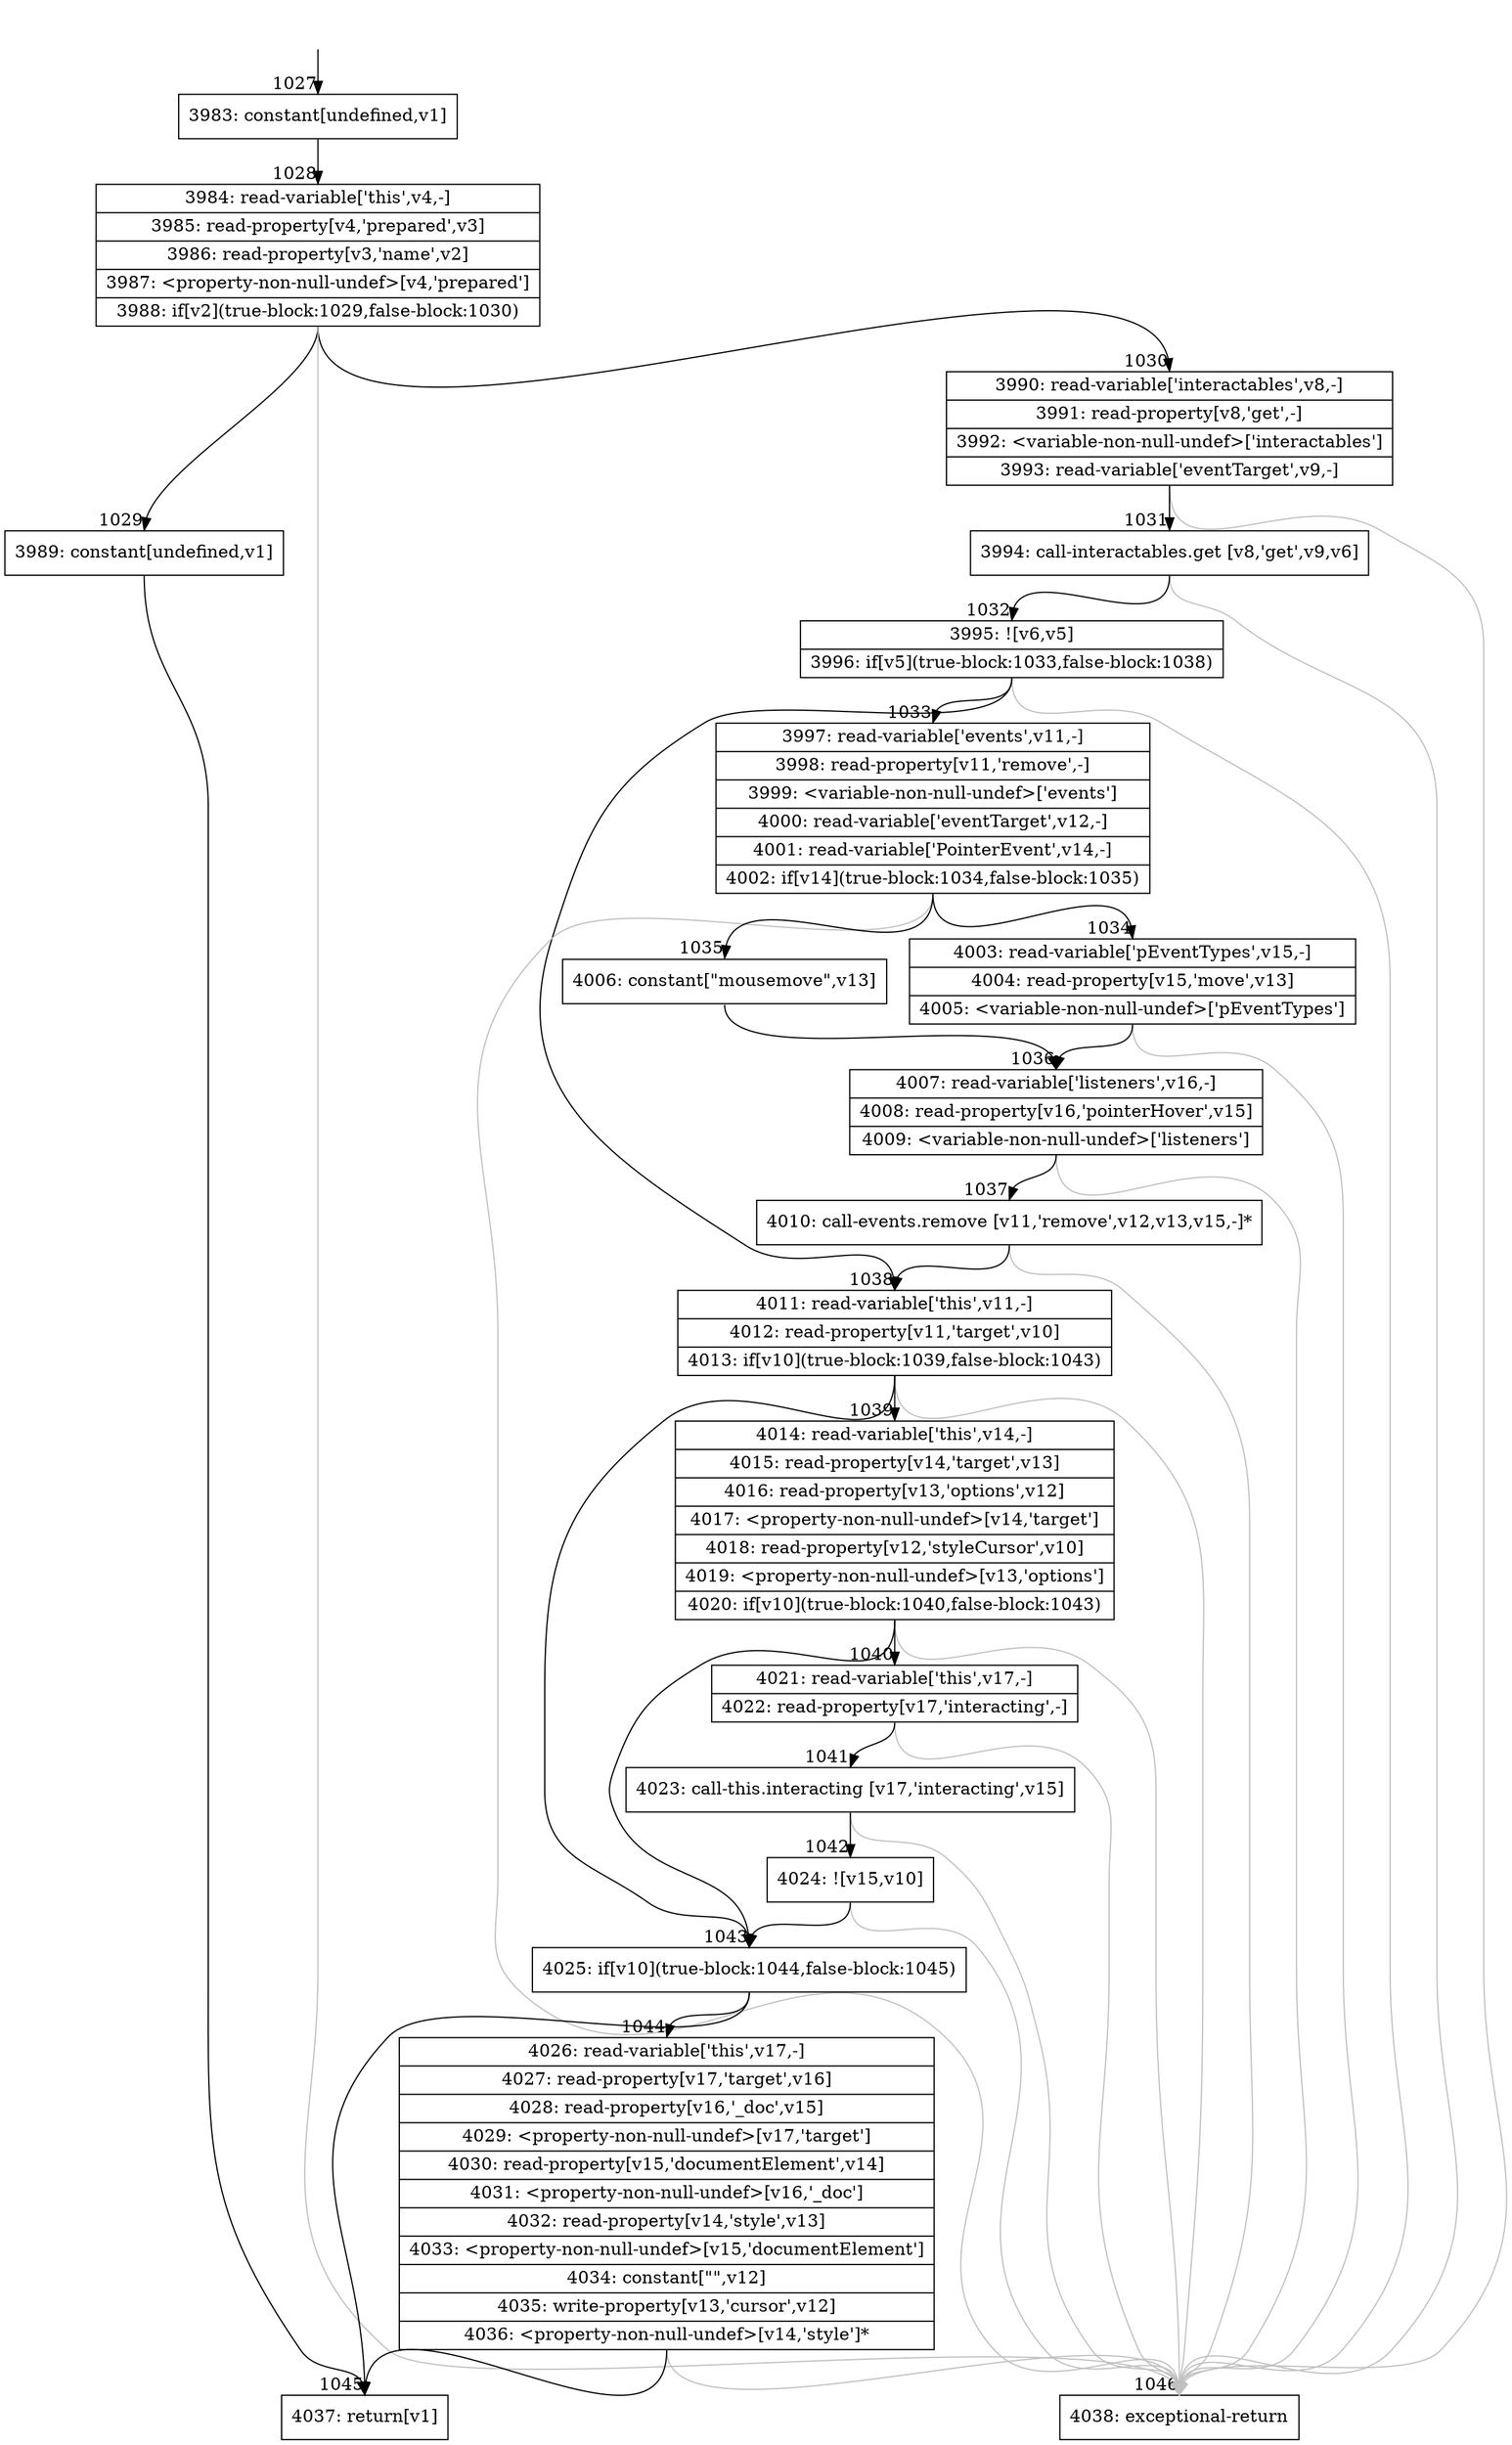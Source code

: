 digraph {
rankdir="TD"
BB_entry68[shape=none,label=""];
BB_entry68 -> BB1027 [tailport=s, headport=n, headlabel="    1027"]
BB1027 [shape=record label="{3983: constant[undefined,v1]}" ] 
BB1027 -> BB1028 [tailport=s, headport=n, headlabel="      1028"]
BB1028 [shape=record label="{3984: read-variable['this',v4,-]|3985: read-property[v4,'prepared',v3]|3986: read-property[v3,'name',v2]|3987: \<property-non-null-undef\>[v4,'prepared']|3988: if[v2](true-block:1029,false-block:1030)}" ] 
BB1028 -> BB1029 [tailport=s, headport=n, headlabel="      1029"]
BB1028 -> BB1030 [tailport=s, headport=n, headlabel="      1030"]
BB1028 -> BB1046 [tailport=s, headport=n, color=gray, headlabel="      1046"]
BB1029 [shape=record label="{3989: constant[undefined,v1]}" ] 
BB1029 -> BB1045 [tailport=s, headport=n, headlabel="      1045"]
BB1030 [shape=record label="{3990: read-variable['interactables',v8,-]|3991: read-property[v8,'get',-]|3992: \<variable-non-null-undef\>['interactables']|3993: read-variable['eventTarget',v9,-]}" ] 
BB1030 -> BB1031 [tailport=s, headport=n, headlabel="      1031"]
BB1030 -> BB1046 [tailport=s, headport=n, color=gray]
BB1031 [shape=record label="{3994: call-interactables.get [v8,'get',v9,v6]}" ] 
BB1031 -> BB1032 [tailport=s, headport=n, headlabel="      1032"]
BB1031 -> BB1046 [tailport=s, headport=n, color=gray]
BB1032 [shape=record label="{3995: ![v6,v5]|3996: if[v5](true-block:1033,false-block:1038)}" ] 
BB1032 -> BB1033 [tailport=s, headport=n, headlabel="      1033"]
BB1032 -> BB1038 [tailport=s, headport=n, headlabel="      1038"]
BB1032 -> BB1046 [tailport=s, headport=n, color=gray]
BB1033 [shape=record label="{3997: read-variable['events',v11,-]|3998: read-property[v11,'remove',-]|3999: \<variable-non-null-undef\>['events']|4000: read-variable['eventTarget',v12,-]|4001: read-variable['PointerEvent',v14,-]|4002: if[v14](true-block:1034,false-block:1035)}" ] 
BB1033 -> BB1034 [tailport=s, headport=n, headlabel="      1034"]
BB1033 -> BB1035 [tailport=s, headport=n, headlabel="      1035"]
BB1033 -> BB1046 [tailport=s, headport=n, color=gray]
BB1034 [shape=record label="{4003: read-variable['pEventTypes',v15,-]|4004: read-property[v15,'move',v13]|4005: \<variable-non-null-undef\>['pEventTypes']}" ] 
BB1034 -> BB1036 [tailport=s, headport=n, headlabel="      1036"]
BB1034 -> BB1046 [tailport=s, headport=n, color=gray]
BB1035 [shape=record label="{4006: constant[\"mousemove\",v13]}" ] 
BB1035 -> BB1036 [tailport=s, headport=n]
BB1036 [shape=record label="{4007: read-variable['listeners',v16,-]|4008: read-property[v16,'pointerHover',v15]|4009: \<variable-non-null-undef\>['listeners']}" ] 
BB1036 -> BB1037 [tailport=s, headport=n, headlabel="      1037"]
BB1036 -> BB1046 [tailport=s, headport=n, color=gray]
BB1037 [shape=record label="{4010: call-events.remove [v11,'remove',v12,v13,v15,-]*}" ] 
BB1037 -> BB1038 [tailport=s, headport=n]
BB1037 -> BB1046 [tailport=s, headport=n, color=gray]
BB1038 [shape=record label="{4011: read-variable['this',v11,-]|4012: read-property[v11,'target',v10]|4013: if[v10](true-block:1039,false-block:1043)}" ] 
BB1038 -> BB1043 [tailport=s, headport=n, headlabel="      1043"]
BB1038 -> BB1039 [tailport=s, headport=n, headlabel="      1039"]
BB1038 -> BB1046 [tailport=s, headport=n, color=gray]
BB1039 [shape=record label="{4014: read-variable['this',v14,-]|4015: read-property[v14,'target',v13]|4016: read-property[v13,'options',v12]|4017: \<property-non-null-undef\>[v14,'target']|4018: read-property[v12,'styleCursor',v10]|4019: \<property-non-null-undef\>[v13,'options']|4020: if[v10](true-block:1040,false-block:1043)}" ] 
BB1039 -> BB1043 [tailport=s, headport=n]
BB1039 -> BB1040 [tailport=s, headport=n, headlabel="      1040"]
BB1039 -> BB1046 [tailport=s, headport=n, color=gray]
BB1040 [shape=record label="{4021: read-variable['this',v17,-]|4022: read-property[v17,'interacting',-]}" ] 
BB1040 -> BB1041 [tailport=s, headport=n, headlabel="      1041"]
BB1040 -> BB1046 [tailport=s, headport=n, color=gray]
BB1041 [shape=record label="{4023: call-this.interacting [v17,'interacting',v15]}" ] 
BB1041 -> BB1042 [tailport=s, headport=n, headlabel="      1042"]
BB1041 -> BB1046 [tailport=s, headport=n, color=gray]
BB1042 [shape=record label="{4024: ![v15,v10]}" ] 
BB1042 -> BB1043 [tailport=s, headport=n]
BB1042 -> BB1046 [tailport=s, headport=n, color=gray]
BB1043 [shape=record label="{4025: if[v10](true-block:1044,false-block:1045)}" ] 
BB1043 -> BB1044 [tailport=s, headport=n, headlabel="      1044"]
BB1043 -> BB1045 [tailport=s, headport=n]
BB1044 [shape=record label="{4026: read-variable['this',v17,-]|4027: read-property[v17,'target',v16]|4028: read-property[v16,'_doc',v15]|4029: \<property-non-null-undef\>[v17,'target']|4030: read-property[v15,'documentElement',v14]|4031: \<property-non-null-undef\>[v16,'_doc']|4032: read-property[v14,'style',v13]|4033: \<property-non-null-undef\>[v15,'documentElement']|4034: constant[\"\",v12]|4035: write-property[v13,'cursor',v12]|4036: \<property-non-null-undef\>[v14,'style']*}" ] 
BB1044 -> BB1045 [tailport=s, headport=n]
BB1044 -> BB1046 [tailport=s, headport=n, color=gray]
BB1045 [shape=record label="{4037: return[v1]}" ] 
BB1046 [shape=record label="{4038: exceptional-return}" ] 
//#$~ 1450
}
